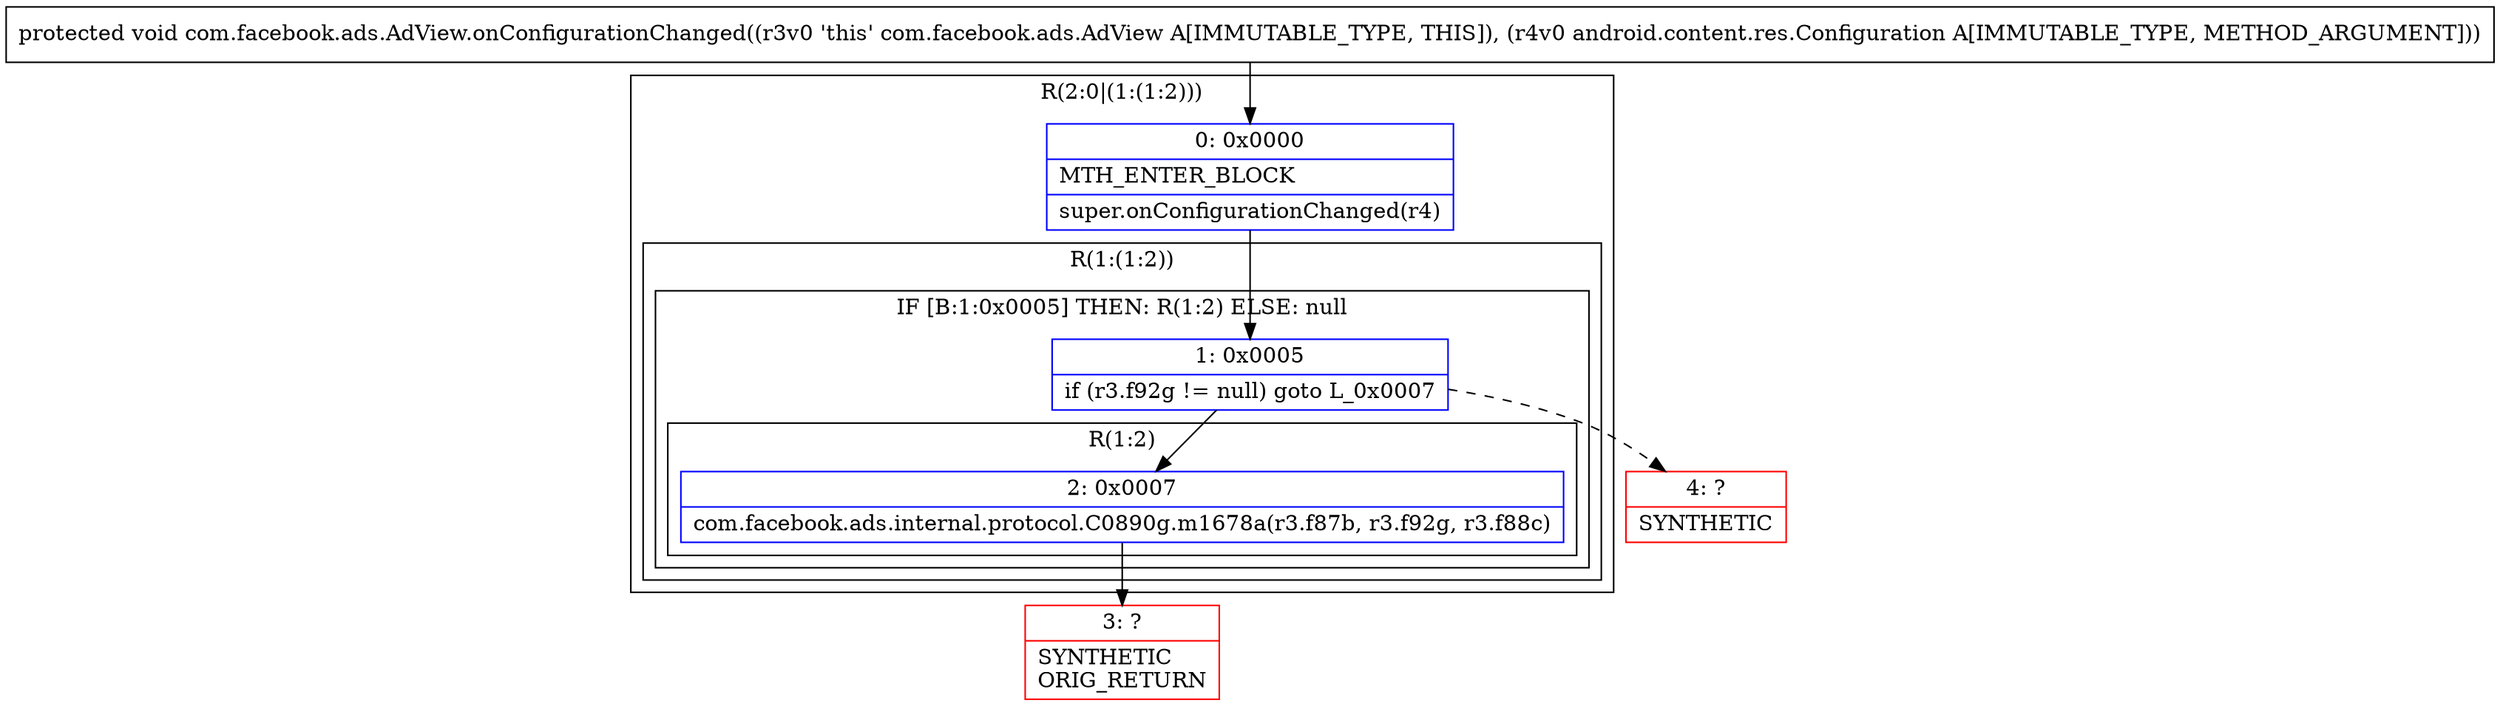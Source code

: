 digraph "CFG forcom.facebook.ads.AdView.onConfigurationChanged(Landroid\/content\/res\/Configuration;)V" {
subgraph cluster_Region_1367018521 {
label = "R(2:0|(1:(1:2)))";
node [shape=record,color=blue];
Node_0 [shape=record,label="{0\:\ 0x0000|MTH_ENTER_BLOCK\l|super.onConfigurationChanged(r4)\l}"];
subgraph cluster_Region_997396086 {
label = "R(1:(1:2))";
node [shape=record,color=blue];
subgraph cluster_IfRegion_662887442 {
label = "IF [B:1:0x0005] THEN: R(1:2) ELSE: null";
node [shape=record,color=blue];
Node_1 [shape=record,label="{1\:\ 0x0005|if (r3.f92g != null) goto L_0x0007\l}"];
subgraph cluster_Region_114881275 {
label = "R(1:2)";
node [shape=record,color=blue];
Node_2 [shape=record,label="{2\:\ 0x0007|com.facebook.ads.internal.protocol.C0890g.m1678a(r3.f87b, r3.f92g, r3.f88c)\l}"];
}
}
}
}
Node_3 [shape=record,color=red,label="{3\:\ ?|SYNTHETIC\lORIG_RETURN\l}"];
Node_4 [shape=record,color=red,label="{4\:\ ?|SYNTHETIC\l}"];
MethodNode[shape=record,label="{protected void com.facebook.ads.AdView.onConfigurationChanged((r3v0 'this' com.facebook.ads.AdView A[IMMUTABLE_TYPE, THIS]), (r4v0 android.content.res.Configuration A[IMMUTABLE_TYPE, METHOD_ARGUMENT])) }"];
MethodNode -> Node_0;
Node_0 -> Node_1;
Node_1 -> Node_2;
Node_1 -> Node_4[style=dashed];
Node_2 -> Node_3;
}

